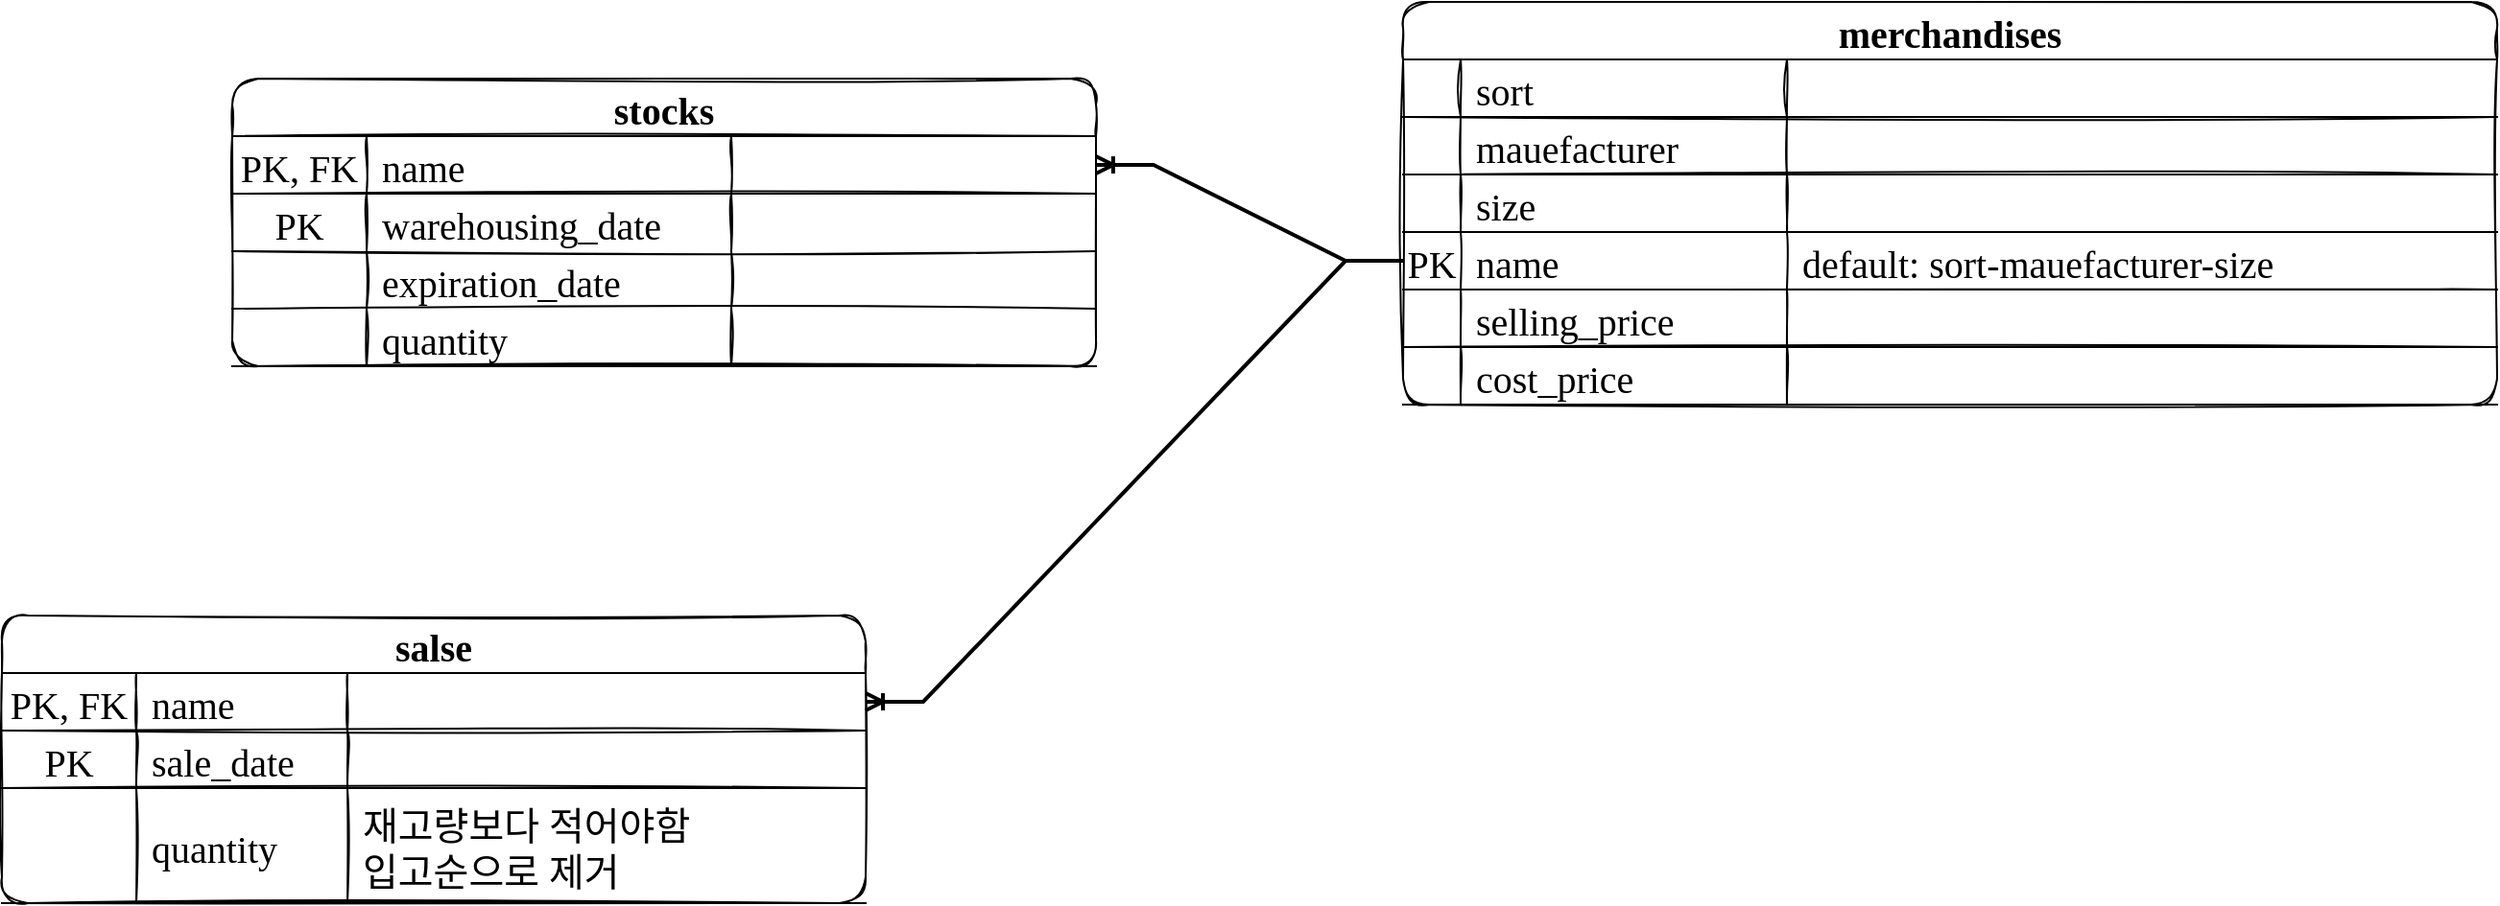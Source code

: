 <mxfile version="16.4.5" type="github">
  <diagram id="R2lEEEUBdFMjLlhIrx00" name="Page-1">
    <mxGraphModel dx="2981" dy="911" grid="1" gridSize="10" guides="1" tooltips="1" connect="1" arrows="1" fold="1" page="1" pageScale="1" pageWidth="850" pageHeight="1100" math="0" shadow="0" extFonts="Permanent Marker^https://fonts.googleapis.com/css?family=Permanent+Marker">
      <root>
        <mxCell id="0" />
        <mxCell id="1" parent="0" />
        <mxCell id="Yo_N-d74N5IcMyuMn0g--31" value="merchandises" style="shape=table;startSize=30;container=1;collapsible=1;childLayout=tableLayout;fixedRows=1;rowLines=0;fontStyle=1;align=center;resizeLast=1;rounded=1;shadow=0;sketch=1;fontFamily=Comic Sans MS;fontSize=20;" vertex="1" parent="1">
          <mxGeometry x="200" y="30" width="570" height="210" as="geometry" />
        </mxCell>
        <mxCell id="Yo_N-d74N5IcMyuMn0g--69" style="shape=tableRow;horizontal=0;startSize=0;swimlaneHead=0;swimlaneBody=0;fillColor=none;collapsible=0;dropTarget=0;points=[[0,0.5],[1,0.5]];portConstraint=eastwest;top=0;left=0;right=0;bottom=1;rounded=1;shadow=0;sketch=1;fontFamily=Comic Sans MS;fontSize=20;fontStyle=0" vertex="1" parent="Yo_N-d74N5IcMyuMn0g--31">
          <mxGeometry y="30" width="570" height="30" as="geometry" />
        </mxCell>
        <mxCell id="Yo_N-d74N5IcMyuMn0g--70" style="shape=partialRectangle;connectable=0;fillColor=none;top=0;left=0;bottom=0;right=0;fontStyle=0;overflow=hidden;rounded=1;shadow=0;sketch=1;fontFamily=Comic Sans MS;fontSize=20;" vertex="1" parent="Yo_N-d74N5IcMyuMn0g--69">
          <mxGeometry width="30" height="30" as="geometry">
            <mxRectangle width="30" height="30" as="alternateBounds" />
          </mxGeometry>
        </mxCell>
        <mxCell id="Yo_N-d74N5IcMyuMn0g--71" value="sort" style="shape=partialRectangle;connectable=0;fillColor=none;top=0;left=0;bottom=0;right=0;align=left;spacingLeft=6;fontStyle=0;overflow=hidden;rounded=1;shadow=0;sketch=1;fontFamily=Comic Sans MS;fontSize=20;" vertex="1" parent="Yo_N-d74N5IcMyuMn0g--69">
          <mxGeometry x="30" width="170" height="30" as="geometry">
            <mxRectangle width="170" height="30" as="alternateBounds" />
          </mxGeometry>
        </mxCell>
        <mxCell id="Yo_N-d74N5IcMyuMn0g--72" style="shape=partialRectangle;connectable=0;fillColor=none;top=0;left=0;bottom=0;right=0;align=left;spacingLeft=6;fontStyle=0;overflow=hidden;rounded=1;shadow=0;sketch=1;fontFamily=Comic Sans MS;fontSize=20;" vertex="1" parent="Yo_N-d74N5IcMyuMn0g--69">
          <mxGeometry x="200" width="370" height="30" as="geometry">
            <mxRectangle width="370" height="30" as="alternateBounds" />
          </mxGeometry>
        </mxCell>
        <mxCell id="Yo_N-d74N5IcMyuMn0g--66" style="shape=tableRow;horizontal=0;startSize=0;swimlaneHead=0;swimlaneBody=0;fillColor=none;collapsible=0;dropTarget=0;points=[[0,0.5],[1,0.5]];portConstraint=eastwest;top=0;left=0;right=0;bottom=1;rounded=1;shadow=0;sketch=1;fontFamily=Comic Sans MS;fontSize=20;fontStyle=0" vertex="1" parent="Yo_N-d74N5IcMyuMn0g--31">
          <mxGeometry y="60" width="570" height="30" as="geometry" />
        </mxCell>
        <mxCell id="Yo_N-d74N5IcMyuMn0g--67" style="shape=partialRectangle;connectable=0;fillColor=none;top=0;left=0;bottom=0;right=0;fontStyle=0;overflow=hidden;rounded=1;shadow=0;sketch=1;fontFamily=Comic Sans MS;fontSize=20;" vertex="1" parent="Yo_N-d74N5IcMyuMn0g--66">
          <mxGeometry width="30" height="30" as="geometry">
            <mxRectangle width="30" height="30" as="alternateBounds" />
          </mxGeometry>
        </mxCell>
        <mxCell id="Yo_N-d74N5IcMyuMn0g--68" value="mauefacturer" style="shape=partialRectangle;connectable=0;fillColor=none;top=0;left=0;bottom=0;right=0;align=left;spacingLeft=6;fontStyle=0;overflow=hidden;rounded=1;shadow=0;sketch=1;fontFamily=Comic Sans MS;fontSize=20;" vertex="1" parent="Yo_N-d74N5IcMyuMn0g--66">
          <mxGeometry x="30" width="170" height="30" as="geometry">
            <mxRectangle width="170" height="30" as="alternateBounds" />
          </mxGeometry>
        </mxCell>
        <mxCell id="Yo_N-d74N5IcMyuMn0g--73" style="shape=partialRectangle;connectable=0;fillColor=none;top=0;left=0;bottom=0;right=0;align=left;spacingLeft=6;fontStyle=0;overflow=hidden;rounded=1;shadow=0;sketch=1;fontFamily=Comic Sans MS;fontSize=20;" vertex="1" parent="Yo_N-d74N5IcMyuMn0g--66">
          <mxGeometry x="200" width="370" height="30" as="geometry">
            <mxRectangle width="370" height="30" as="alternateBounds" />
          </mxGeometry>
        </mxCell>
        <mxCell id="Yo_N-d74N5IcMyuMn0g--63" style="shape=tableRow;horizontal=0;startSize=0;swimlaneHead=0;swimlaneBody=0;fillColor=none;collapsible=0;dropTarget=0;points=[[0,0.5],[1,0.5]];portConstraint=eastwest;top=0;left=0;right=0;bottom=1;rounded=1;shadow=0;sketch=1;fontFamily=Comic Sans MS;fontSize=20;fontStyle=0" vertex="1" parent="Yo_N-d74N5IcMyuMn0g--31">
          <mxGeometry y="90" width="570" height="30" as="geometry" />
        </mxCell>
        <mxCell id="Yo_N-d74N5IcMyuMn0g--64" style="shape=partialRectangle;connectable=0;fillColor=none;top=0;left=0;bottom=0;right=0;fontStyle=0;overflow=hidden;rounded=1;shadow=0;sketch=1;fontFamily=Comic Sans MS;fontSize=20;" vertex="1" parent="Yo_N-d74N5IcMyuMn0g--63">
          <mxGeometry width="30" height="30" as="geometry">
            <mxRectangle width="30" height="30" as="alternateBounds" />
          </mxGeometry>
        </mxCell>
        <mxCell id="Yo_N-d74N5IcMyuMn0g--65" value="size" style="shape=partialRectangle;connectable=0;fillColor=none;top=0;left=0;bottom=0;right=0;align=left;spacingLeft=6;fontStyle=0;overflow=hidden;rounded=1;shadow=0;sketch=1;fontFamily=Comic Sans MS;fontSize=20;" vertex="1" parent="Yo_N-d74N5IcMyuMn0g--63">
          <mxGeometry x="30" width="170" height="30" as="geometry">
            <mxRectangle width="170" height="30" as="alternateBounds" />
          </mxGeometry>
        </mxCell>
        <mxCell id="Yo_N-d74N5IcMyuMn0g--74" style="shape=partialRectangle;connectable=0;fillColor=none;top=0;left=0;bottom=0;right=0;align=left;spacingLeft=6;fontStyle=0;overflow=hidden;rounded=1;shadow=0;sketch=1;fontFamily=Comic Sans MS;fontSize=20;" vertex="1" parent="Yo_N-d74N5IcMyuMn0g--63">
          <mxGeometry x="200" width="370" height="30" as="geometry">
            <mxRectangle width="370" height="30" as="alternateBounds" />
          </mxGeometry>
        </mxCell>
        <mxCell id="Yo_N-d74N5IcMyuMn0g--32" value="" style="shape=tableRow;horizontal=0;startSize=0;swimlaneHead=0;swimlaneBody=0;fillColor=none;collapsible=0;dropTarget=0;points=[[0,0.5],[1,0.5]];portConstraint=eastwest;top=0;left=0;right=0;bottom=1;rounded=1;shadow=0;sketch=1;fontFamily=Comic Sans MS;fontSize=20;fontStyle=0" vertex="1" parent="Yo_N-d74N5IcMyuMn0g--31">
          <mxGeometry y="120" width="570" height="30" as="geometry" />
        </mxCell>
        <mxCell id="Yo_N-d74N5IcMyuMn0g--33" value="PK" style="shape=partialRectangle;connectable=0;fillColor=none;top=0;left=0;bottom=0;right=0;fontStyle=0;overflow=hidden;rounded=1;shadow=0;sketch=1;fontFamily=Comic Sans MS;fontSize=20;" vertex="1" parent="Yo_N-d74N5IcMyuMn0g--32">
          <mxGeometry width="30" height="30" as="geometry">
            <mxRectangle width="30" height="30" as="alternateBounds" />
          </mxGeometry>
        </mxCell>
        <mxCell id="Yo_N-d74N5IcMyuMn0g--34" value="name" style="shape=partialRectangle;connectable=0;fillColor=none;top=0;left=0;bottom=0;right=0;align=left;spacingLeft=6;fontStyle=0;overflow=hidden;rounded=1;shadow=0;sketch=1;fontFamily=Comic Sans MS;fontSize=20;" vertex="1" parent="Yo_N-d74N5IcMyuMn0g--32">
          <mxGeometry x="30" width="170" height="30" as="geometry">
            <mxRectangle width="170" height="30" as="alternateBounds" />
          </mxGeometry>
        </mxCell>
        <mxCell id="Yo_N-d74N5IcMyuMn0g--75" value="default: sort-mauefacturer-size" style="shape=partialRectangle;connectable=0;fillColor=none;top=0;left=0;bottom=0;right=0;align=left;spacingLeft=6;fontStyle=0;overflow=hidden;rounded=1;shadow=0;sketch=1;fontFamily=Comic Sans MS;fontSize=20;" vertex="1" parent="Yo_N-d74N5IcMyuMn0g--32">
          <mxGeometry x="200" width="370" height="30" as="geometry">
            <mxRectangle width="370" height="30" as="alternateBounds" />
          </mxGeometry>
        </mxCell>
        <mxCell id="Yo_N-d74N5IcMyuMn0g--76" style="shape=tableRow;horizontal=0;startSize=0;swimlaneHead=0;swimlaneBody=0;fillColor=none;collapsible=0;dropTarget=0;points=[[0,0.5],[1,0.5]];portConstraint=eastwest;top=0;left=0;right=0;bottom=1;rounded=1;shadow=0;sketch=1;fontFamily=Comic Sans MS;fontSize=20;fontStyle=0" vertex="1" parent="Yo_N-d74N5IcMyuMn0g--31">
          <mxGeometry y="150" width="570" height="30" as="geometry" />
        </mxCell>
        <mxCell id="Yo_N-d74N5IcMyuMn0g--77" style="shape=partialRectangle;connectable=0;fillColor=none;top=0;left=0;bottom=0;right=0;fontStyle=0;overflow=hidden;rounded=1;shadow=0;sketch=1;fontFamily=Comic Sans MS;fontSize=20;" vertex="1" parent="Yo_N-d74N5IcMyuMn0g--76">
          <mxGeometry width="30" height="30" as="geometry">
            <mxRectangle width="30" height="30" as="alternateBounds" />
          </mxGeometry>
        </mxCell>
        <mxCell id="Yo_N-d74N5IcMyuMn0g--78" value="selling_price" style="shape=partialRectangle;connectable=0;fillColor=none;top=0;left=0;bottom=0;right=0;align=left;spacingLeft=6;fontStyle=0;overflow=hidden;rounded=1;shadow=0;sketch=1;fontFamily=Comic Sans MS;fontSize=20;" vertex="1" parent="Yo_N-d74N5IcMyuMn0g--76">
          <mxGeometry x="30" width="170" height="30" as="geometry">
            <mxRectangle width="170" height="30" as="alternateBounds" />
          </mxGeometry>
        </mxCell>
        <mxCell id="Yo_N-d74N5IcMyuMn0g--79" style="shape=partialRectangle;connectable=0;fillColor=none;top=0;left=0;bottom=0;right=0;align=left;spacingLeft=6;fontStyle=0;overflow=hidden;rounded=1;shadow=0;sketch=1;fontFamily=Comic Sans MS;fontSize=20;" vertex="1" parent="Yo_N-d74N5IcMyuMn0g--76">
          <mxGeometry x="200" width="370" height="30" as="geometry">
            <mxRectangle width="370" height="30" as="alternateBounds" />
          </mxGeometry>
        </mxCell>
        <mxCell id="Yo_N-d74N5IcMyuMn0g--80" style="shape=tableRow;horizontal=0;startSize=0;swimlaneHead=0;swimlaneBody=0;fillColor=none;collapsible=0;dropTarget=0;points=[[0,0.5],[1,0.5]];portConstraint=eastwest;top=0;left=0;right=0;bottom=1;rounded=1;shadow=0;sketch=1;fontFamily=Comic Sans MS;fontSize=20;fontStyle=0" vertex="1" parent="Yo_N-d74N5IcMyuMn0g--31">
          <mxGeometry y="180" width="570" height="30" as="geometry" />
        </mxCell>
        <mxCell id="Yo_N-d74N5IcMyuMn0g--81" style="shape=partialRectangle;connectable=0;fillColor=none;top=0;left=0;bottom=0;right=0;fontStyle=0;overflow=hidden;rounded=1;shadow=0;sketch=1;fontFamily=Comic Sans MS;fontSize=20;" vertex="1" parent="Yo_N-d74N5IcMyuMn0g--80">
          <mxGeometry width="30" height="30" as="geometry">
            <mxRectangle width="30" height="30" as="alternateBounds" />
          </mxGeometry>
        </mxCell>
        <mxCell id="Yo_N-d74N5IcMyuMn0g--82" value="cost_price" style="shape=partialRectangle;connectable=0;fillColor=none;top=0;left=0;bottom=0;right=0;align=left;spacingLeft=6;fontStyle=0;overflow=hidden;rounded=1;shadow=0;sketch=1;fontFamily=Comic Sans MS;fontSize=20;" vertex="1" parent="Yo_N-d74N5IcMyuMn0g--80">
          <mxGeometry x="30" width="170" height="30" as="geometry">
            <mxRectangle width="170" height="30" as="alternateBounds" />
          </mxGeometry>
        </mxCell>
        <mxCell id="Yo_N-d74N5IcMyuMn0g--83" style="shape=partialRectangle;connectable=0;fillColor=none;top=0;left=0;bottom=0;right=0;align=left;spacingLeft=6;fontStyle=0;overflow=hidden;rounded=1;shadow=0;sketch=1;fontFamily=Comic Sans MS;fontSize=20;" vertex="1" parent="Yo_N-d74N5IcMyuMn0g--80">
          <mxGeometry x="200" width="370" height="30" as="geometry">
            <mxRectangle width="370" height="30" as="alternateBounds" />
          </mxGeometry>
        </mxCell>
        <mxCell id="Yo_N-d74N5IcMyuMn0g--130" value="stocks" style="shape=table;startSize=30;container=1;collapsible=1;childLayout=tableLayout;fixedRows=1;rowLines=0;fontStyle=1;align=center;resizeLast=1;rounded=1;shadow=0;sketch=1;fontFamily=Comic Sans MS;fontSize=20;" vertex="1" parent="1">
          <mxGeometry x="-410" y="70" width="450" height="150" as="geometry" />
        </mxCell>
        <mxCell id="Yo_N-d74N5IcMyuMn0g--161" style="shape=tableRow;horizontal=0;startSize=0;swimlaneHead=0;swimlaneBody=0;fillColor=none;collapsible=0;dropTarget=0;points=[[0,0.5],[1,0.5]];portConstraint=eastwest;top=0;left=0;right=0;bottom=1;rounded=1;shadow=0;sketch=1;fontFamily=Comic Sans MS;fontSize=20;fontStyle=0" vertex="1" parent="Yo_N-d74N5IcMyuMn0g--130">
          <mxGeometry y="30" width="450" height="30" as="geometry" />
        </mxCell>
        <mxCell id="Yo_N-d74N5IcMyuMn0g--162" value="PK, FK" style="shape=partialRectangle;connectable=0;fillColor=none;top=0;left=0;bottom=0;right=0;fontStyle=0;overflow=hidden;rounded=1;shadow=0;sketch=1;fontFamily=Comic Sans MS;fontSize=20;" vertex="1" parent="Yo_N-d74N5IcMyuMn0g--161">
          <mxGeometry width="70" height="30" as="geometry">
            <mxRectangle width="70" height="30" as="alternateBounds" />
          </mxGeometry>
        </mxCell>
        <mxCell id="Yo_N-d74N5IcMyuMn0g--163" value="name" style="shape=partialRectangle;connectable=0;fillColor=none;top=0;left=0;bottom=0;right=0;align=left;spacingLeft=6;fontStyle=0;overflow=hidden;rounded=1;shadow=0;sketch=1;fontFamily=Comic Sans MS;fontSize=20;" vertex="1" parent="Yo_N-d74N5IcMyuMn0g--161">
          <mxGeometry x="70" width="190" height="30" as="geometry">
            <mxRectangle width="190" height="30" as="alternateBounds" />
          </mxGeometry>
        </mxCell>
        <mxCell id="Yo_N-d74N5IcMyuMn0g--164" style="shape=partialRectangle;connectable=0;fillColor=none;top=0;left=0;bottom=0;right=0;align=left;spacingLeft=6;fontStyle=0;overflow=hidden;rounded=1;shadow=0;sketch=1;fontFamily=Comic Sans MS;fontSize=20;" vertex="1" parent="Yo_N-d74N5IcMyuMn0g--161">
          <mxGeometry x="260" width="190" height="30" as="geometry">
            <mxRectangle width="190" height="30" as="alternateBounds" />
          </mxGeometry>
        </mxCell>
        <mxCell id="Yo_N-d74N5IcMyuMn0g--158" style="shape=tableRow;horizontal=0;startSize=0;swimlaneHead=0;swimlaneBody=0;fillColor=none;collapsible=0;dropTarget=0;points=[[0,0.5],[1,0.5]];portConstraint=eastwest;top=0;left=0;right=0;bottom=1;rounded=1;shadow=0;sketch=1;fontFamily=Comic Sans MS;fontSize=20;fontStyle=0" vertex="1" parent="Yo_N-d74N5IcMyuMn0g--130">
          <mxGeometry y="60" width="450" height="30" as="geometry" />
        </mxCell>
        <mxCell id="Yo_N-d74N5IcMyuMn0g--159" value="PK" style="shape=partialRectangle;connectable=0;fillColor=none;top=0;left=0;bottom=0;right=0;fontStyle=0;overflow=hidden;rounded=1;shadow=0;sketch=1;fontFamily=Comic Sans MS;fontSize=20;" vertex="1" parent="Yo_N-d74N5IcMyuMn0g--158">
          <mxGeometry width="70" height="30" as="geometry">
            <mxRectangle width="70" height="30" as="alternateBounds" />
          </mxGeometry>
        </mxCell>
        <mxCell id="Yo_N-d74N5IcMyuMn0g--160" value="warehousing_date" style="shape=partialRectangle;connectable=0;fillColor=none;top=0;left=0;bottom=0;right=0;align=left;spacingLeft=6;fontStyle=0;overflow=hidden;rounded=1;shadow=0;sketch=1;fontFamily=Comic Sans MS;fontSize=20;" vertex="1" parent="Yo_N-d74N5IcMyuMn0g--158">
          <mxGeometry x="70" width="190" height="30" as="geometry">
            <mxRectangle width="190" height="30" as="alternateBounds" />
          </mxGeometry>
        </mxCell>
        <mxCell id="Yo_N-d74N5IcMyuMn0g--165" style="shape=partialRectangle;connectable=0;fillColor=none;top=0;left=0;bottom=0;right=0;align=left;spacingLeft=6;fontStyle=0;overflow=hidden;rounded=1;shadow=0;sketch=1;fontFamily=Comic Sans MS;fontSize=20;" vertex="1" parent="Yo_N-d74N5IcMyuMn0g--158">
          <mxGeometry x="260" width="190" height="30" as="geometry">
            <mxRectangle width="190" height="30" as="alternateBounds" />
          </mxGeometry>
        </mxCell>
        <mxCell id="Yo_N-d74N5IcMyuMn0g--155" style="shape=tableRow;horizontal=0;startSize=0;swimlaneHead=0;swimlaneBody=0;fillColor=none;collapsible=0;dropTarget=0;points=[[0,0.5],[1,0.5]];portConstraint=eastwest;top=0;left=0;right=0;bottom=1;rounded=1;shadow=0;sketch=1;fontFamily=Comic Sans MS;fontSize=20;fontStyle=0" vertex="1" parent="Yo_N-d74N5IcMyuMn0g--130">
          <mxGeometry y="90" width="450" height="30" as="geometry" />
        </mxCell>
        <mxCell id="Yo_N-d74N5IcMyuMn0g--156" style="shape=partialRectangle;connectable=0;fillColor=none;top=0;left=0;bottom=0;right=0;fontStyle=0;overflow=hidden;rounded=1;shadow=0;sketch=1;fontFamily=Comic Sans MS;fontSize=20;" vertex="1" parent="Yo_N-d74N5IcMyuMn0g--155">
          <mxGeometry width="70" height="30" as="geometry">
            <mxRectangle width="70" height="30" as="alternateBounds" />
          </mxGeometry>
        </mxCell>
        <mxCell id="Yo_N-d74N5IcMyuMn0g--157" value="expiration_date" style="shape=partialRectangle;connectable=0;fillColor=none;top=0;left=0;bottom=0;right=0;align=left;spacingLeft=6;fontStyle=0;overflow=hidden;rounded=1;shadow=0;sketch=1;fontFamily=Comic Sans MS;fontSize=20;" vertex="1" parent="Yo_N-d74N5IcMyuMn0g--155">
          <mxGeometry x="70" width="190" height="30" as="geometry">
            <mxRectangle width="190" height="30" as="alternateBounds" />
          </mxGeometry>
        </mxCell>
        <mxCell id="Yo_N-d74N5IcMyuMn0g--166" style="shape=partialRectangle;connectable=0;fillColor=none;top=0;left=0;bottom=0;right=0;align=left;spacingLeft=6;fontStyle=0;overflow=hidden;rounded=1;shadow=0;sketch=1;fontFamily=Comic Sans MS;fontSize=20;" vertex="1" parent="Yo_N-d74N5IcMyuMn0g--155">
          <mxGeometry x="260" width="190" height="30" as="geometry">
            <mxRectangle width="190" height="30" as="alternateBounds" />
          </mxGeometry>
        </mxCell>
        <mxCell id="Yo_N-d74N5IcMyuMn0g--152" style="shape=tableRow;horizontal=0;startSize=0;swimlaneHead=0;swimlaneBody=0;fillColor=none;collapsible=0;dropTarget=0;points=[[0,0.5],[1,0.5]];portConstraint=eastwest;top=0;left=0;right=0;bottom=1;rounded=1;shadow=0;sketch=1;fontFamily=Comic Sans MS;fontSize=20;fontStyle=0" vertex="1" parent="Yo_N-d74N5IcMyuMn0g--130">
          <mxGeometry y="120" width="450" height="30" as="geometry" />
        </mxCell>
        <mxCell id="Yo_N-d74N5IcMyuMn0g--153" style="shape=partialRectangle;connectable=0;fillColor=none;top=0;left=0;bottom=0;right=0;fontStyle=0;overflow=hidden;rounded=1;shadow=0;sketch=1;fontFamily=Comic Sans MS;fontSize=20;" vertex="1" parent="Yo_N-d74N5IcMyuMn0g--152">
          <mxGeometry width="70" height="30" as="geometry">
            <mxRectangle width="70" height="30" as="alternateBounds" />
          </mxGeometry>
        </mxCell>
        <mxCell id="Yo_N-d74N5IcMyuMn0g--154" value="quantity" style="shape=partialRectangle;connectable=0;fillColor=none;top=0;left=0;bottom=0;right=0;align=left;spacingLeft=6;fontStyle=0;overflow=hidden;rounded=1;shadow=0;sketch=1;fontFamily=Comic Sans MS;fontSize=20;" vertex="1" parent="Yo_N-d74N5IcMyuMn0g--152">
          <mxGeometry x="70" width="190" height="30" as="geometry">
            <mxRectangle width="190" height="30" as="alternateBounds" />
          </mxGeometry>
        </mxCell>
        <mxCell id="Yo_N-d74N5IcMyuMn0g--167" style="shape=partialRectangle;connectable=0;fillColor=none;top=0;left=0;bottom=0;right=0;align=left;spacingLeft=6;fontStyle=0;overflow=hidden;rounded=1;shadow=0;sketch=1;fontFamily=Comic Sans MS;fontSize=20;" vertex="1" parent="Yo_N-d74N5IcMyuMn0g--152">
          <mxGeometry x="260" width="190" height="30" as="geometry">
            <mxRectangle width="190" height="30" as="alternateBounds" />
          </mxGeometry>
        </mxCell>
        <mxCell id="Yo_N-d74N5IcMyuMn0g--169" value="" style="edgeStyle=entityRelationEdgeStyle;fontSize=15;html=1;endArrow=ERoneToMany;rounded=0;fontFamily=Comic Sans MS;exitX=0;exitY=0.5;exitDx=0;exitDy=0;strokeWidth=2;entryX=1;entryY=0.5;entryDx=0;entryDy=0;" edge="1" parent="1" source="Yo_N-d74N5IcMyuMn0g--32" target="Yo_N-d74N5IcMyuMn0g--161">
          <mxGeometry width="100" height="100" relative="1" as="geometry">
            <mxPoint x="30" y="170" as="sourcePoint" />
            <mxPoint x="190" y="505" as="targetPoint" />
          </mxGeometry>
        </mxCell>
        <mxCell id="Yo_N-d74N5IcMyuMn0g--203" value="salse" style="shape=table;startSize=30;container=1;collapsible=1;childLayout=tableLayout;fixedRows=1;rowLines=0;fontStyle=1;align=center;resizeLast=1;rounded=1;shadow=0;sketch=1;fontFamily=Comic Sans MS;fontSize=20;" vertex="1" parent="1">
          <mxGeometry x="-530" y="350" width="450" height="150" as="geometry" />
        </mxCell>
        <mxCell id="Yo_N-d74N5IcMyuMn0g--204" style="shape=tableRow;horizontal=0;startSize=0;swimlaneHead=0;swimlaneBody=0;fillColor=none;collapsible=0;dropTarget=0;points=[[0,0.5],[1,0.5]];portConstraint=eastwest;top=0;left=0;right=0;bottom=1;rounded=1;shadow=0;sketch=1;fontFamily=Comic Sans MS;fontSize=20;fontStyle=0" vertex="1" parent="Yo_N-d74N5IcMyuMn0g--203">
          <mxGeometry y="30" width="450" height="30" as="geometry" />
        </mxCell>
        <mxCell id="Yo_N-d74N5IcMyuMn0g--205" value="PK, FK" style="shape=partialRectangle;connectable=0;fillColor=none;top=0;left=0;bottom=0;right=0;fontStyle=0;overflow=hidden;rounded=1;shadow=0;sketch=1;fontFamily=Comic Sans MS;fontSize=20;" vertex="1" parent="Yo_N-d74N5IcMyuMn0g--204">
          <mxGeometry width="70" height="30" as="geometry">
            <mxRectangle width="70" height="30" as="alternateBounds" />
          </mxGeometry>
        </mxCell>
        <mxCell id="Yo_N-d74N5IcMyuMn0g--206" value="name" style="shape=partialRectangle;connectable=0;fillColor=none;top=0;left=0;bottom=0;right=0;align=left;spacingLeft=6;fontStyle=0;overflow=hidden;rounded=1;shadow=0;sketch=1;fontFamily=Comic Sans MS;fontSize=20;" vertex="1" parent="Yo_N-d74N5IcMyuMn0g--204">
          <mxGeometry x="70" width="110" height="30" as="geometry">
            <mxRectangle width="110" height="30" as="alternateBounds" />
          </mxGeometry>
        </mxCell>
        <mxCell id="Yo_N-d74N5IcMyuMn0g--207" style="shape=partialRectangle;connectable=0;fillColor=none;top=0;left=0;bottom=0;right=0;align=left;spacingLeft=6;fontStyle=0;overflow=hidden;rounded=1;shadow=0;sketch=1;fontFamily=Comic Sans MS;fontSize=20;" vertex="1" parent="Yo_N-d74N5IcMyuMn0g--204">
          <mxGeometry x="180" width="270" height="30" as="geometry">
            <mxRectangle width="270" height="30" as="alternateBounds" />
          </mxGeometry>
        </mxCell>
        <mxCell id="Yo_N-d74N5IcMyuMn0g--208" style="shape=tableRow;horizontal=0;startSize=0;swimlaneHead=0;swimlaneBody=0;fillColor=none;collapsible=0;dropTarget=0;points=[[0,0.5],[1,0.5]];portConstraint=eastwest;top=0;left=0;right=0;bottom=1;rounded=1;shadow=0;sketch=1;fontFamily=Comic Sans MS;fontSize=20;fontStyle=0" vertex="1" parent="Yo_N-d74N5IcMyuMn0g--203">
          <mxGeometry y="60" width="450" height="30" as="geometry" />
        </mxCell>
        <mxCell id="Yo_N-d74N5IcMyuMn0g--209" value="PK" style="shape=partialRectangle;connectable=0;fillColor=none;top=0;left=0;bottom=0;right=0;fontStyle=0;overflow=hidden;rounded=1;shadow=0;sketch=1;fontFamily=Comic Sans MS;fontSize=20;" vertex="1" parent="Yo_N-d74N5IcMyuMn0g--208">
          <mxGeometry width="70" height="30" as="geometry">
            <mxRectangle width="70" height="30" as="alternateBounds" />
          </mxGeometry>
        </mxCell>
        <mxCell id="Yo_N-d74N5IcMyuMn0g--210" value="sale_date" style="shape=partialRectangle;connectable=0;fillColor=none;top=0;left=0;bottom=0;right=0;align=left;spacingLeft=6;fontStyle=0;overflow=hidden;rounded=1;shadow=0;sketch=1;fontFamily=Comic Sans MS;fontSize=20;" vertex="1" parent="Yo_N-d74N5IcMyuMn0g--208">
          <mxGeometry x="70" width="110" height="30" as="geometry">
            <mxRectangle width="110" height="30" as="alternateBounds" />
          </mxGeometry>
        </mxCell>
        <mxCell id="Yo_N-d74N5IcMyuMn0g--211" style="shape=partialRectangle;connectable=0;fillColor=none;top=0;left=0;bottom=0;right=0;align=left;spacingLeft=6;fontStyle=0;overflow=hidden;rounded=1;shadow=0;sketch=1;fontFamily=Comic Sans MS;fontSize=20;" vertex="1" parent="Yo_N-d74N5IcMyuMn0g--208">
          <mxGeometry x="180" width="270" height="30" as="geometry">
            <mxRectangle width="270" height="30" as="alternateBounds" />
          </mxGeometry>
        </mxCell>
        <mxCell id="Yo_N-d74N5IcMyuMn0g--212" style="shape=tableRow;horizontal=0;startSize=0;swimlaneHead=0;swimlaneBody=0;fillColor=none;collapsible=0;dropTarget=0;points=[[0,0.5],[1,0.5]];portConstraint=eastwest;top=0;left=0;right=0;bottom=1;rounded=1;shadow=0;sketch=1;fontFamily=Comic Sans MS;fontSize=20;fontStyle=0" vertex="1" parent="Yo_N-d74N5IcMyuMn0g--203">
          <mxGeometry y="90" width="450" height="60" as="geometry" />
        </mxCell>
        <mxCell id="Yo_N-d74N5IcMyuMn0g--213" style="shape=partialRectangle;connectable=0;fillColor=none;top=0;left=0;bottom=0;right=0;fontStyle=0;overflow=hidden;rounded=1;shadow=0;sketch=1;fontFamily=Comic Sans MS;fontSize=20;" vertex="1" parent="Yo_N-d74N5IcMyuMn0g--212">
          <mxGeometry width="70" height="60" as="geometry">
            <mxRectangle width="70" height="60" as="alternateBounds" />
          </mxGeometry>
        </mxCell>
        <mxCell id="Yo_N-d74N5IcMyuMn0g--214" value="quantity" style="shape=partialRectangle;connectable=0;fillColor=none;top=0;left=0;bottom=0;right=0;align=left;spacingLeft=6;fontStyle=0;overflow=hidden;rounded=1;shadow=0;sketch=1;fontFamily=Comic Sans MS;fontSize=20;" vertex="1" parent="Yo_N-d74N5IcMyuMn0g--212">
          <mxGeometry x="70" width="110" height="60" as="geometry">
            <mxRectangle width="110" height="60" as="alternateBounds" />
          </mxGeometry>
        </mxCell>
        <mxCell id="Yo_N-d74N5IcMyuMn0g--215" value="재고량보다 적어야함&#xa;입고순으로 제거" style="shape=partialRectangle;connectable=0;fillColor=none;top=0;left=0;bottom=0;right=0;align=left;spacingLeft=6;fontStyle=0;overflow=hidden;rounded=1;shadow=0;sketch=1;fontFamily=Comic Sans MS;fontSize=20;" vertex="1" parent="Yo_N-d74N5IcMyuMn0g--212">
          <mxGeometry x="180" width="270" height="60" as="geometry">
            <mxRectangle width="270" height="60" as="alternateBounds" />
          </mxGeometry>
        </mxCell>
        <mxCell id="Yo_N-d74N5IcMyuMn0g--220" value="" style="edgeStyle=entityRelationEdgeStyle;fontSize=15;html=1;endArrow=ERoneToMany;rounded=0;fontFamily=Comic Sans MS;strokeWidth=2;exitX=0;exitY=0.5;exitDx=0;exitDy=0;entryX=1;entryY=0.5;entryDx=0;entryDy=0;" edge="1" parent="1" source="Yo_N-d74N5IcMyuMn0g--32" target="Yo_N-d74N5IcMyuMn0g--204">
          <mxGeometry width="100" height="100" relative="1" as="geometry">
            <mxPoint x="200" y="165" as="sourcePoint" />
            <mxPoint x="-210" y="570" as="targetPoint" />
          </mxGeometry>
        </mxCell>
      </root>
    </mxGraphModel>
  </diagram>
</mxfile>
